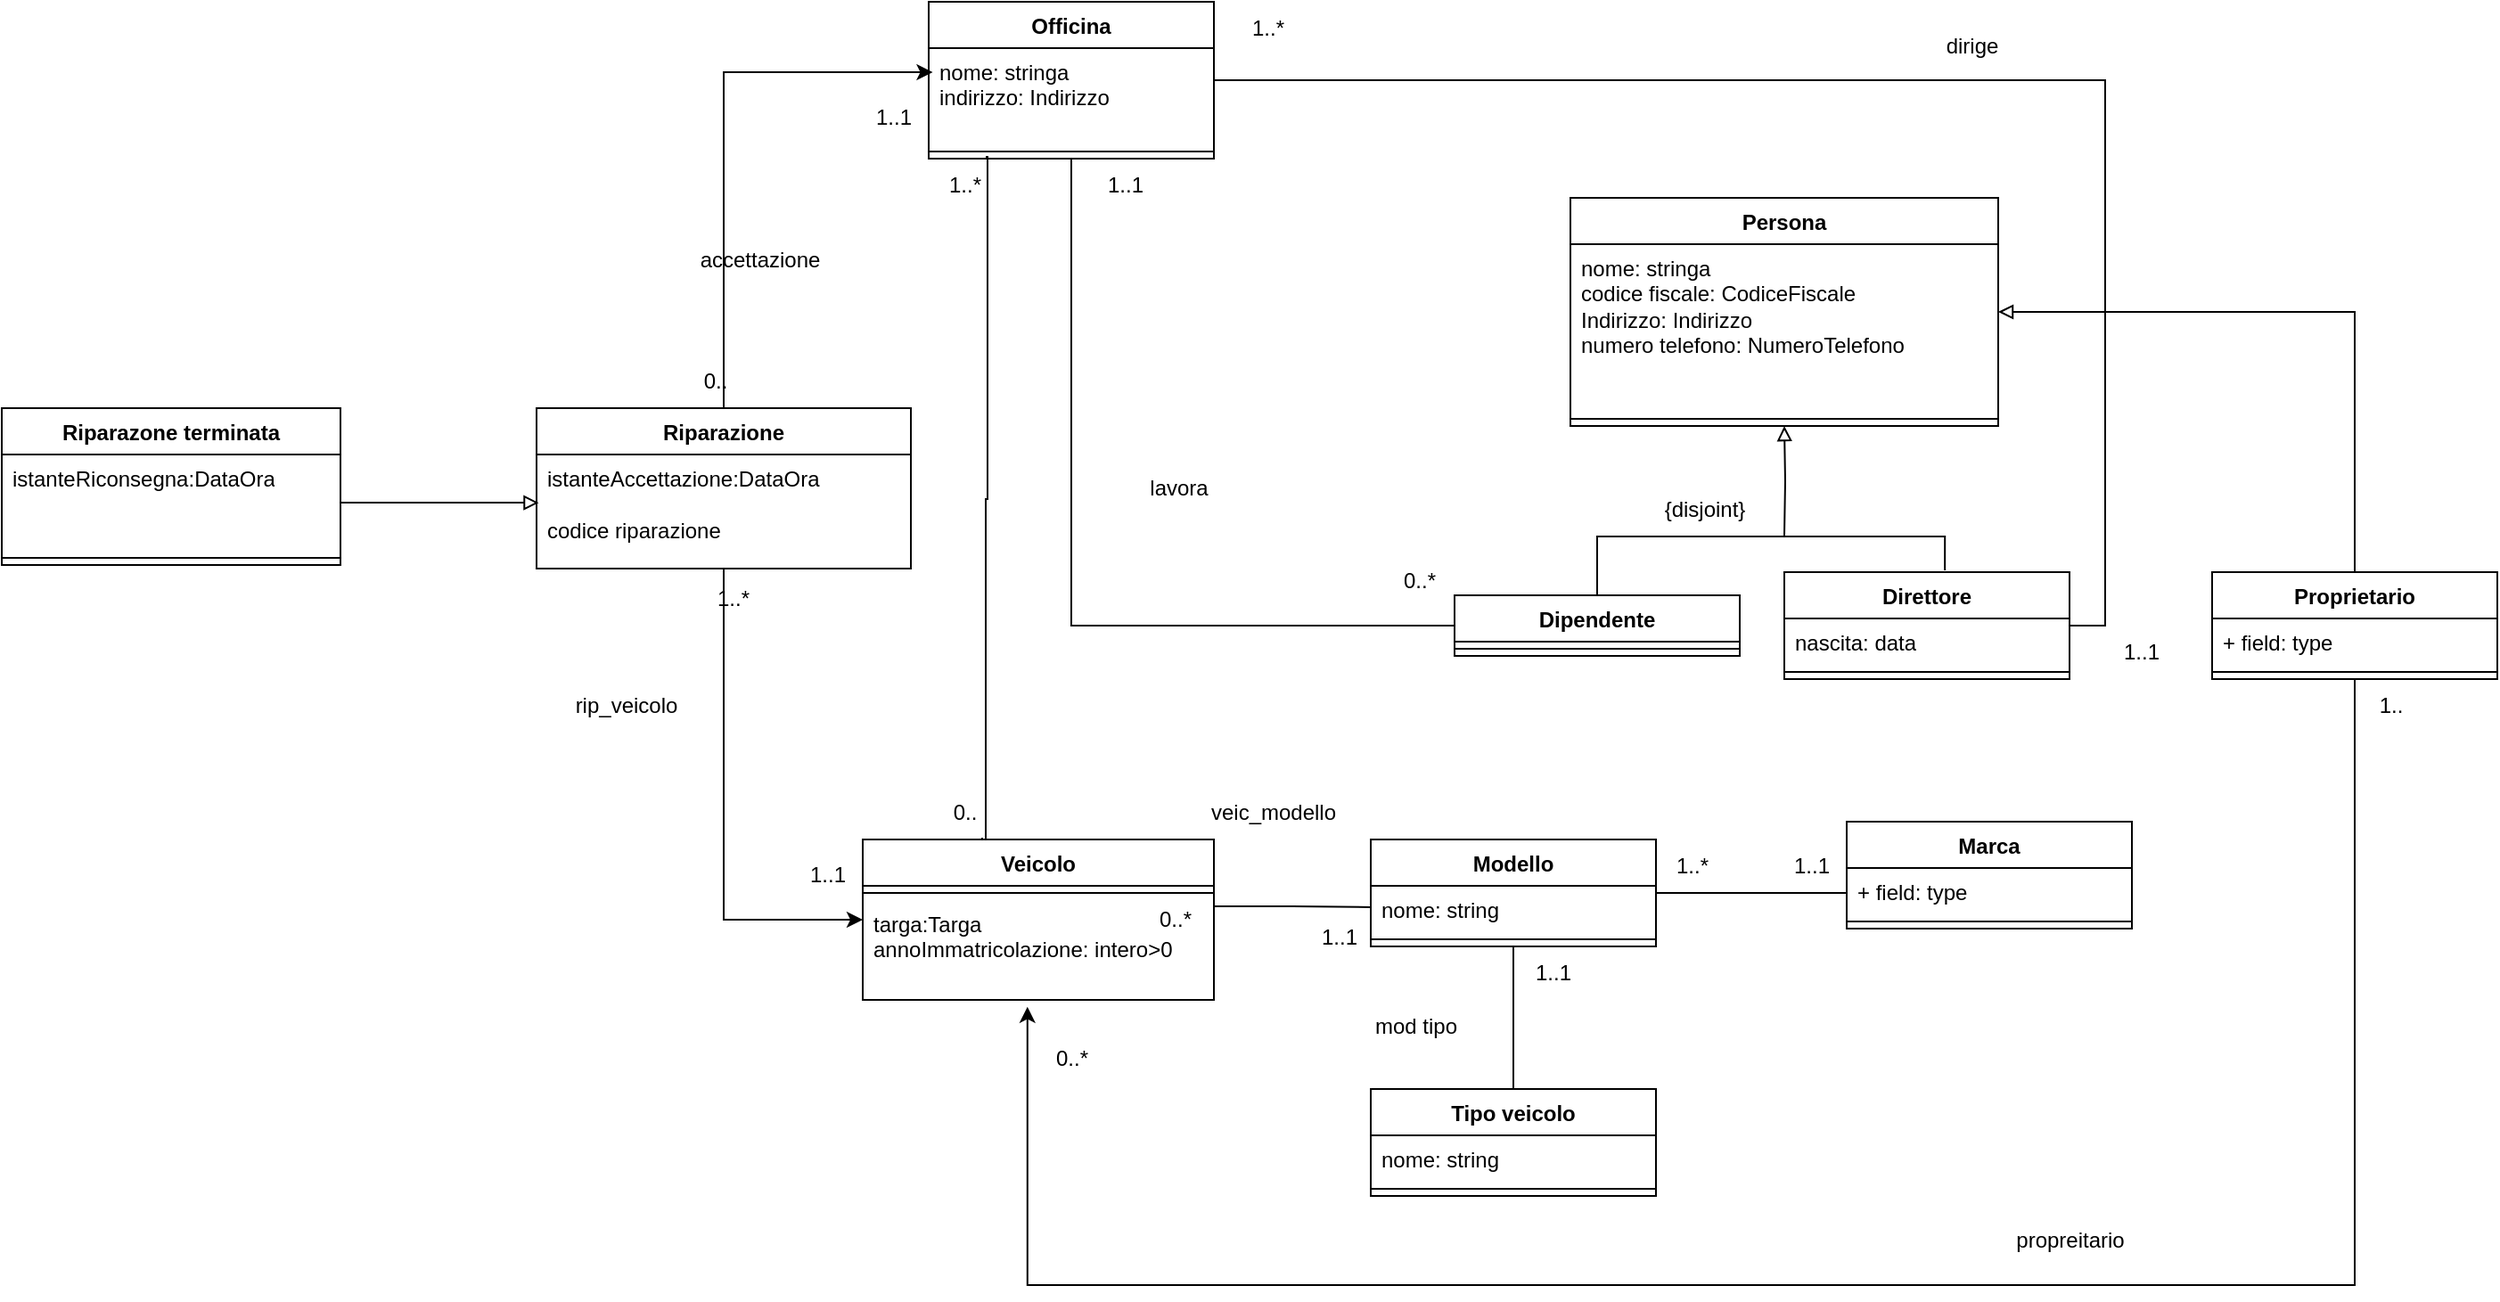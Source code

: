 <mxfile version="21.5.0" type="device">
  <diagram name="Page-1" id="vKJgKZNnyDKFaku7WMa4">
    <mxGraphModel dx="2450" dy="946" grid="1" gridSize="10" guides="1" tooltips="1" connect="1" arrows="1" fold="1" page="1" pageScale="1" pageWidth="850" pageHeight="1100" math="0" shadow="0">
      <root>
        <mxCell id="0" />
        <mxCell id="1" parent="0" />
        <mxCell id="PCnRKQrJ0jfSyrjNcoq8-22" style="edgeStyle=orthogonalEdgeStyle;rounded=0;orthogonalLoop=1;jettySize=auto;html=1;exitX=0.5;exitY=1;exitDx=0;exitDy=0;endArrow=block;endFill=0;entryX=0.5;entryY=1;entryDx=0;entryDy=0;" edge="1" parent="1" target="PCnRKQrJ0jfSyrjNcoq8-1">
          <mxGeometry relative="1" as="geometry">
            <mxPoint x="610" y="390" as="sourcePoint" />
          </mxGeometry>
        </mxCell>
        <mxCell id="PCnRKQrJ0jfSyrjNcoq8-1" value="Persona" style="swimlane;fontStyle=1;align=center;verticalAlign=top;childLayout=stackLayout;horizontal=1;startSize=26;horizontalStack=0;resizeParent=1;resizeParentMax=0;resizeLast=0;collapsible=1;marginBottom=0;whiteSpace=wrap;html=1;" vertex="1" parent="1">
          <mxGeometry x="490" y="200" width="240" height="128" as="geometry" />
        </mxCell>
        <mxCell id="PCnRKQrJ0jfSyrjNcoq8-2" value="&lt;div&gt;nome: stringa&lt;div&gt;codice fiscale: CodiceFiscale&lt;br&gt;&lt;/div&gt;&lt;div&gt;Indirizzo: Indirizzo&lt;/div&gt;numero telefono: NumeroTelefono&lt;/div&gt;" style="text;strokeColor=none;fillColor=none;align=left;verticalAlign=top;spacingLeft=4;spacingRight=4;overflow=hidden;rotatable=0;points=[[0,0.5],[1,0.5]];portConstraint=eastwest;whiteSpace=wrap;html=1;" vertex="1" parent="PCnRKQrJ0jfSyrjNcoq8-1">
          <mxGeometry y="26" width="240" height="94" as="geometry" />
        </mxCell>
        <mxCell id="PCnRKQrJ0jfSyrjNcoq8-3" value="" style="line;strokeWidth=1;fillColor=none;align=left;verticalAlign=middle;spacingTop=-1;spacingLeft=3;spacingRight=3;rotatable=0;labelPosition=right;points=[];portConstraint=eastwest;strokeColor=inherit;" vertex="1" parent="PCnRKQrJ0jfSyrjNcoq8-1">
          <mxGeometry y="120" width="240" height="8" as="geometry" />
        </mxCell>
        <mxCell id="PCnRKQrJ0jfSyrjNcoq8-5" value="Direttore" style="swimlane;fontStyle=1;align=center;verticalAlign=top;childLayout=stackLayout;horizontal=1;startSize=26;horizontalStack=0;resizeParent=1;resizeParentMax=0;resizeLast=0;collapsible=1;marginBottom=0;whiteSpace=wrap;html=1;" vertex="1" parent="1">
          <mxGeometry x="610" y="410" width="160" height="60" as="geometry" />
        </mxCell>
        <mxCell id="PCnRKQrJ0jfSyrjNcoq8-6" value="nascita: data" style="text;strokeColor=none;fillColor=none;align=left;verticalAlign=top;spacingLeft=4;spacingRight=4;overflow=hidden;rotatable=0;points=[[0,0.5],[1,0.5]];portConstraint=eastwest;whiteSpace=wrap;html=1;" vertex="1" parent="PCnRKQrJ0jfSyrjNcoq8-5">
          <mxGeometry y="26" width="160" height="26" as="geometry" />
        </mxCell>
        <mxCell id="PCnRKQrJ0jfSyrjNcoq8-7" value="" style="line;strokeWidth=1;fillColor=none;align=left;verticalAlign=middle;spacingTop=-1;spacingLeft=3;spacingRight=3;rotatable=0;labelPosition=right;points=[];portConstraint=eastwest;strokeColor=inherit;" vertex="1" parent="PCnRKQrJ0jfSyrjNcoq8-5">
          <mxGeometry y="52" width="160" height="8" as="geometry" />
        </mxCell>
        <mxCell id="PCnRKQrJ0jfSyrjNcoq8-15" style="edgeStyle=orthogonalEdgeStyle;rounded=0;orthogonalLoop=1;jettySize=auto;html=1;exitX=1;exitY=0.5;exitDx=0;exitDy=0;entryX=1;entryY=0.5;entryDx=0;entryDy=0;endArrow=none;endFill=0;" edge="1" parent="1" source="PCnRKQrJ0jfSyrjNcoq8-11" target="PCnRKQrJ0jfSyrjNcoq8-5">
          <mxGeometry relative="1" as="geometry" />
        </mxCell>
        <mxCell id="PCnRKQrJ0jfSyrjNcoq8-20" style="edgeStyle=orthogonalEdgeStyle;rounded=0;orthogonalLoop=1;jettySize=auto;html=1;exitX=0.5;exitY=1;exitDx=0;exitDy=0;entryX=0;entryY=0.5;entryDx=0;entryDy=0;endArrow=none;endFill=0;" edge="1" parent="1" source="PCnRKQrJ0jfSyrjNcoq8-11" target="PCnRKQrJ0jfSyrjNcoq8-17">
          <mxGeometry relative="1" as="geometry" />
        </mxCell>
        <mxCell id="PCnRKQrJ0jfSyrjNcoq8-11" value="Officina" style="swimlane;fontStyle=1;align=center;verticalAlign=top;childLayout=stackLayout;horizontal=1;startSize=26;horizontalStack=0;resizeParent=1;resizeParentMax=0;resizeLast=0;collapsible=1;marginBottom=0;whiteSpace=wrap;html=1;" vertex="1" parent="1">
          <mxGeometry x="130" y="90" width="160" height="88" as="geometry" />
        </mxCell>
        <mxCell id="PCnRKQrJ0jfSyrjNcoq8-12" value="&lt;div&gt;nome: stringa&lt;/div&gt;&lt;div&gt;indirizzo: Indirizzo&lt;/div&gt;" style="text;strokeColor=none;fillColor=none;align=left;verticalAlign=top;spacingLeft=4;spacingRight=4;overflow=hidden;rotatable=0;points=[[0,0.5],[1,0.5]];portConstraint=eastwest;whiteSpace=wrap;html=1;" vertex="1" parent="PCnRKQrJ0jfSyrjNcoq8-11">
          <mxGeometry y="26" width="160" height="54" as="geometry" />
        </mxCell>
        <mxCell id="PCnRKQrJ0jfSyrjNcoq8-13" value="" style="line;strokeWidth=1;fillColor=none;align=left;verticalAlign=middle;spacingTop=-1;spacingLeft=3;spacingRight=3;rotatable=0;labelPosition=right;points=[];portConstraint=eastwest;strokeColor=inherit;" vertex="1" parent="PCnRKQrJ0jfSyrjNcoq8-11">
          <mxGeometry y="80" width="160" height="8" as="geometry" />
        </mxCell>
        <mxCell id="PCnRKQrJ0jfSyrjNcoq8-16" value="dirige" style="text;html=1;align=center;verticalAlign=middle;resizable=0;points=[];autosize=1;strokeColor=none;fillColor=none;" vertex="1" parent="1">
          <mxGeometry x="690" y="100" width="50" height="30" as="geometry" />
        </mxCell>
        <mxCell id="PCnRKQrJ0jfSyrjNcoq8-21" style="edgeStyle=orthogonalEdgeStyle;rounded=0;orthogonalLoop=1;jettySize=auto;html=1;exitX=0.5;exitY=0;exitDx=0;exitDy=0;entryX=0.563;entryY=-0.017;entryDx=0;entryDy=0;entryPerimeter=0;endArrow=none;endFill=0;" edge="1" parent="1" source="PCnRKQrJ0jfSyrjNcoq8-17" target="PCnRKQrJ0jfSyrjNcoq8-5">
          <mxGeometry relative="1" as="geometry" />
        </mxCell>
        <mxCell id="PCnRKQrJ0jfSyrjNcoq8-17" value="Dipendente" style="swimlane;fontStyle=1;align=center;verticalAlign=top;childLayout=stackLayout;horizontal=1;startSize=26;horizontalStack=0;resizeParent=1;resizeParentMax=0;resizeLast=0;collapsible=1;marginBottom=0;whiteSpace=wrap;html=1;" vertex="1" parent="1">
          <mxGeometry x="425" y="423" width="160" height="34" as="geometry" />
        </mxCell>
        <mxCell id="PCnRKQrJ0jfSyrjNcoq8-19" value="" style="line;strokeWidth=1;fillColor=none;align=left;verticalAlign=middle;spacingTop=-1;spacingLeft=3;spacingRight=3;rotatable=0;labelPosition=right;points=[];portConstraint=eastwest;strokeColor=inherit;" vertex="1" parent="PCnRKQrJ0jfSyrjNcoq8-17">
          <mxGeometry y="26" width="160" height="8" as="geometry" />
        </mxCell>
        <mxCell id="PCnRKQrJ0jfSyrjNcoq8-23" value="{disjoint}" style="text;html=1;align=center;verticalAlign=middle;resizable=0;points=[];autosize=1;strokeColor=none;fillColor=none;" vertex="1" parent="1">
          <mxGeometry x="530" y="360" width="70" height="30" as="geometry" />
        </mxCell>
        <mxCell id="PCnRKQrJ0jfSyrjNcoq8-24" value="1..*" style="text;html=1;align=center;verticalAlign=middle;resizable=0;points=[];autosize=1;strokeColor=none;fillColor=none;" vertex="1" parent="1">
          <mxGeometry x="300" y="90" width="40" height="30" as="geometry" />
        </mxCell>
        <mxCell id="PCnRKQrJ0jfSyrjNcoq8-25" value="1..1" style="text;html=1;align=center;verticalAlign=middle;resizable=0;points=[];autosize=1;strokeColor=none;fillColor=none;" vertex="1" parent="1">
          <mxGeometry x="790" y="440" width="40" height="30" as="geometry" />
        </mxCell>
        <mxCell id="PCnRKQrJ0jfSyrjNcoq8-26" value="0..*" style="text;html=1;align=center;verticalAlign=middle;resizable=0;points=[];autosize=1;strokeColor=none;fillColor=none;" vertex="1" parent="1">
          <mxGeometry x="385" y="400" width="40" height="30" as="geometry" />
        </mxCell>
        <mxCell id="PCnRKQrJ0jfSyrjNcoq8-27" value="1..1" style="text;html=1;align=center;verticalAlign=middle;resizable=0;points=[];autosize=1;strokeColor=none;fillColor=none;" vertex="1" parent="1">
          <mxGeometry x="220" y="178" width="40" height="30" as="geometry" />
        </mxCell>
        <mxCell id="PCnRKQrJ0jfSyrjNcoq8-28" value="lavora" style="text;html=1;align=center;verticalAlign=middle;resizable=0;points=[];autosize=1;strokeColor=none;fillColor=none;" vertex="1" parent="1">
          <mxGeometry x="240" y="348" width="60" height="30" as="geometry" />
        </mxCell>
        <mxCell id="PCnRKQrJ0jfSyrjNcoq8-37" style="edgeStyle=orthogonalEdgeStyle;rounded=0;orthogonalLoop=1;jettySize=auto;html=1;exitX=1;exitY=0.5;exitDx=0;exitDy=0;entryX=-0.006;entryY=0.154;entryDx=0;entryDy=0;entryPerimeter=0;endArrow=none;endFill=0;" edge="1" parent="1">
          <mxGeometry relative="1" as="geometry">
            <mxPoint x="290.0" y="597.5" as="sourcePoint" />
            <mxPoint x="377.04" y="582.504" as="targetPoint" />
            <Array as="points">
              <mxPoint x="334" y="598" />
              <mxPoint x="378" y="598" />
              <mxPoint x="378" y="583" />
            </Array>
          </mxGeometry>
        </mxCell>
        <mxCell id="PCnRKQrJ0jfSyrjNcoq8-67" style="edgeStyle=orthogonalEdgeStyle;rounded=0;orthogonalLoop=1;jettySize=auto;html=1;exitX=0.5;exitY=0;exitDx=0;exitDy=0;entryX=0.25;entryY=1;entryDx=0;entryDy=0;endArrow=none;endFill=0;" edge="1" parent="1">
          <mxGeometry relative="1" as="geometry">
            <mxPoint x="160" y="559" as="sourcePoint" />
            <mxPoint x="162" y="177.0" as="targetPoint" />
            <Array as="points">
              <mxPoint x="160" y="560" />
              <mxPoint x="162" y="560" />
              <mxPoint x="162" y="369" />
              <mxPoint x="163" y="369" />
              <mxPoint x="163" y="177" />
            </Array>
          </mxGeometry>
        </mxCell>
        <mxCell id="PCnRKQrJ0jfSyrjNcoq8-29" value="Veicolo" style="swimlane;fontStyle=1;align=center;verticalAlign=top;childLayout=stackLayout;horizontal=1;startSize=26;horizontalStack=0;resizeParent=1;resizeParentMax=0;resizeLast=0;collapsible=1;marginBottom=0;whiteSpace=wrap;html=1;" vertex="1" parent="1">
          <mxGeometry x="93" y="560" width="197" height="90" as="geometry" />
        </mxCell>
        <mxCell id="PCnRKQrJ0jfSyrjNcoq8-31" value="" style="line;strokeWidth=1;fillColor=none;align=left;verticalAlign=middle;spacingTop=-1;spacingLeft=3;spacingRight=3;rotatable=0;labelPosition=right;points=[];portConstraint=eastwest;strokeColor=inherit;" vertex="1" parent="PCnRKQrJ0jfSyrjNcoq8-29">
          <mxGeometry y="26" width="197" height="8" as="geometry" />
        </mxCell>
        <mxCell id="PCnRKQrJ0jfSyrjNcoq8-30" value="&lt;div&gt;targa:Targa&lt;/div&gt;&lt;div&gt;annoImmatricolazione: intero&amp;gt;0&lt;br&gt;&lt;/div&gt;" style="text;strokeColor=none;fillColor=none;align=left;verticalAlign=top;spacingLeft=4;spacingRight=4;overflow=hidden;rotatable=0;points=[[0,0.5],[1,0.5]];portConstraint=eastwest;whiteSpace=wrap;html=1;" vertex="1" parent="PCnRKQrJ0jfSyrjNcoq8-29">
          <mxGeometry y="34" width="197" height="56" as="geometry" />
        </mxCell>
        <mxCell id="PCnRKQrJ0jfSyrjNcoq8-48" style="edgeStyle=orthogonalEdgeStyle;rounded=0;orthogonalLoop=1;jettySize=auto;html=1;exitX=1;exitY=0.5;exitDx=0;exitDy=0;entryX=0;entryY=0.5;entryDx=0;entryDy=0;endArrow=none;endFill=0;" edge="1" parent="1" source="PCnRKQrJ0jfSyrjNcoq8-33" target="PCnRKQrJ0jfSyrjNcoq8-45">
          <mxGeometry relative="1" as="geometry">
            <Array as="points">
              <mxPoint x="645" y="590" />
            </Array>
          </mxGeometry>
        </mxCell>
        <mxCell id="PCnRKQrJ0jfSyrjNcoq8-55" style="edgeStyle=orthogonalEdgeStyle;rounded=0;orthogonalLoop=1;jettySize=auto;html=1;exitX=0.5;exitY=1;exitDx=0;exitDy=0;entryX=0.5;entryY=0;entryDx=0;entryDy=0;endArrow=none;endFill=0;" edge="1" parent="1" source="PCnRKQrJ0jfSyrjNcoq8-33" target="PCnRKQrJ0jfSyrjNcoq8-51">
          <mxGeometry relative="1" as="geometry" />
        </mxCell>
        <mxCell id="PCnRKQrJ0jfSyrjNcoq8-33" value="Modello" style="swimlane;fontStyle=1;align=center;verticalAlign=top;childLayout=stackLayout;horizontal=1;startSize=26;horizontalStack=0;resizeParent=1;resizeParentMax=0;resizeLast=0;collapsible=1;marginBottom=0;whiteSpace=wrap;html=1;" vertex="1" parent="1">
          <mxGeometry x="378" y="560" width="160" height="60" as="geometry" />
        </mxCell>
        <mxCell id="PCnRKQrJ0jfSyrjNcoq8-34" value="nome: string" style="text;strokeColor=none;fillColor=none;align=left;verticalAlign=top;spacingLeft=4;spacingRight=4;overflow=hidden;rotatable=0;points=[[0,0.5],[1,0.5]];portConstraint=eastwest;whiteSpace=wrap;html=1;" vertex="1" parent="PCnRKQrJ0jfSyrjNcoq8-33">
          <mxGeometry y="26" width="160" height="26" as="geometry" />
        </mxCell>
        <mxCell id="PCnRKQrJ0jfSyrjNcoq8-35" value="" style="line;strokeWidth=1;fillColor=none;align=left;verticalAlign=middle;spacingTop=-1;spacingLeft=3;spacingRight=3;rotatable=0;labelPosition=right;points=[];portConstraint=eastwest;strokeColor=inherit;" vertex="1" parent="PCnRKQrJ0jfSyrjNcoq8-33">
          <mxGeometry y="52" width="160" height="8" as="geometry" />
        </mxCell>
        <mxCell id="PCnRKQrJ0jfSyrjNcoq8-39" value="veic_modello" style="text;html=1;align=center;verticalAlign=middle;resizable=0;points=[];autosize=1;strokeColor=none;fillColor=none;" vertex="1" parent="1">
          <mxGeometry x="278" y="530" width="90" height="30" as="geometry" />
        </mxCell>
        <mxCell id="PCnRKQrJ0jfSyrjNcoq8-40" value="1..1" style="text;html=1;align=center;verticalAlign=middle;resizable=0;points=[];autosize=1;strokeColor=none;fillColor=none;" vertex="1" parent="1">
          <mxGeometry x="340" y="600" width="40" height="30" as="geometry" />
        </mxCell>
        <mxCell id="PCnRKQrJ0jfSyrjNcoq8-43" value="0..*" style="text;html=1;align=center;verticalAlign=middle;resizable=0;points=[];autosize=1;strokeColor=none;fillColor=none;" vertex="1" parent="1">
          <mxGeometry x="248" y="590" width="40" height="30" as="geometry" />
        </mxCell>
        <mxCell id="PCnRKQrJ0jfSyrjNcoq8-44" value="Marca" style="swimlane;fontStyle=1;align=center;verticalAlign=top;childLayout=stackLayout;horizontal=1;startSize=26;horizontalStack=0;resizeParent=1;resizeParentMax=0;resizeLast=0;collapsible=1;marginBottom=0;whiteSpace=wrap;html=1;" vertex="1" parent="1">
          <mxGeometry x="645" y="550" width="160" height="60" as="geometry" />
        </mxCell>
        <mxCell id="PCnRKQrJ0jfSyrjNcoq8-45" value="+ field: type" style="text;strokeColor=none;fillColor=none;align=left;verticalAlign=top;spacingLeft=4;spacingRight=4;overflow=hidden;rotatable=0;points=[[0,0.5],[1,0.5]];portConstraint=eastwest;whiteSpace=wrap;html=1;" vertex="1" parent="PCnRKQrJ0jfSyrjNcoq8-44">
          <mxGeometry y="26" width="160" height="26" as="geometry" />
        </mxCell>
        <mxCell id="PCnRKQrJ0jfSyrjNcoq8-46" value="" style="line;strokeWidth=1;fillColor=none;align=left;verticalAlign=middle;spacingTop=-1;spacingLeft=3;spacingRight=3;rotatable=0;labelPosition=right;points=[];portConstraint=eastwest;strokeColor=inherit;" vertex="1" parent="PCnRKQrJ0jfSyrjNcoq8-44">
          <mxGeometry y="52" width="160" height="8" as="geometry" />
        </mxCell>
        <mxCell id="PCnRKQrJ0jfSyrjNcoq8-49" value="1..1" style="text;html=1;align=center;verticalAlign=middle;resizable=0;points=[];autosize=1;strokeColor=none;fillColor=none;" vertex="1" parent="1">
          <mxGeometry x="605" y="560" width="40" height="30" as="geometry" />
        </mxCell>
        <mxCell id="PCnRKQrJ0jfSyrjNcoq8-50" value="1..*" style="text;html=1;align=center;verticalAlign=middle;resizable=0;points=[];autosize=1;strokeColor=none;fillColor=none;" vertex="1" parent="1">
          <mxGeometry x="538" y="560" width="40" height="30" as="geometry" />
        </mxCell>
        <mxCell id="PCnRKQrJ0jfSyrjNcoq8-51" value="Tipo veicolo" style="swimlane;fontStyle=1;align=center;verticalAlign=top;childLayout=stackLayout;horizontal=1;startSize=26;horizontalStack=0;resizeParent=1;resizeParentMax=0;resizeLast=0;collapsible=1;marginBottom=0;whiteSpace=wrap;html=1;" vertex="1" parent="1">
          <mxGeometry x="378" y="700" width="160" height="60" as="geometry" />
        </mxCell>
        <mxCell id="PCnRKQrJ0jfSyrjNcoq8-52" value="nome: string" style="text;strokeColor=none;fillColor=none;align=left;verticalAlign=top;spacingLeft=4;spacingRight=4;overflow=hidden;rotatable=0;points=[[0,0.5],[1,0.5]];portConstraint=eastwest;whiteSpace=wrap;html=1;" vertex="1" parent="PCnRKQrJ0jfSyrjNcoq8-51">
          <mxGeometry y="26" width="160" height="26" as="geometry" />
        </mxCell>
        <mxCell id="PCnRKQrJ0jfSyrjNcoq8-53" value="" style="line;strokeWidth=1;fillColor=none;align=left;verticalAlign=middle;spacingTop=-1;spacingLeft=3;spacingRight=3;rotatable=0;labelPosition=right;points=[];portConstraint=eastwest;strokeColor=inherit;" vertex="1" parent="PCnRKQrJ0jfSyrjNcoq8-51">
          <mxGeometry y="52" width="160" height="8" as="geometry" />
        </mxCell>
        <mxCell id="PCnRKQrJ0jfSyrjNcoq8-56" value="mod tipo" style="text;html=1;align=center;verticalAlign=middle;resizable=0;points=[];autosize=1;strokeColor=none;fillColor=none;" vertex="1" parent="1">
          <mxGeometry x="368" y="650" width="70" height="30" as="geometry" />
        </mxCell>
        <mxCell id="PCnRKQrJ0jfSyrjNcoq8-59" value="1..1" style="text;html=1;align=center;verticalAlign=middle;resizable=0;points=[];autosize=1;strokeColor=none;fillColor=none;" vertex="1" parent="1">
          <mxGeometry x="460" y="620" width="40" height="30" as="geometry" />
        </mxCell>
        <mxCell id="PCnRKQrJ0jfSyrjNcoq8-69" style="edgeStyle=orthogonalEdgeStyle;rounded=0;orthogonalLoop=1;jettySize=auto;html=1;entryX=0.014;entryY=0.25;entryDx=0;entryDy=0;entryPerimeter=0;" edge="1" parent="1" source="PCnRKQrJ0jfSyrjNcoq8-62" target="PCnRKQrJ0jfSyrjNcoq8-12">
          <mxGeometry relative="1" as="geometry" />
        </mxCell>
        <mxCell id="PCnRKQrJ0jfSyrjNcoq8-70" style="edgeStyle=orthogonalEdgeStyle;rounded=0;orthogonalLoop=1;jettySize=auto;html=1;exitX=0.5;exitY=1;exitDx=0;exitDy=0;entryX=0;entryY=0.5;entryDx=0;entryDy=0;" edge="1" parent="1" source="PCnRKQrJ0jfSyrjNcoq8-62" target="PCnRKQrJ0jfSyrjNcoq8-29">
          <mxGeometry relative="1" as="geometry" />
        </mxCell>
        <mxCell id="PCnRKQrJ0jfSyrjNcoq8-62" value="Riparazione" style="swimlane;fontStyle=1;align=center;verticalAlign=top;childLayout=stackLayout;horizontal=1;startSize=26;horizontalStack=0;resizeParent=1;resizeParentMax=0;resizeLast=0;collapsible=1;marginBottom=0;whiteSpace=wrap;html=1;" vertex="1" parent="1">
          <mxGeometry x="-90" y="318" width="210" height="90" as="geometry" />
        </mxCell>
        <mxCell id="PCnRKQrJ0jfSyrjNcoq8-63" value="&lt;div&gt;istanteAccettazione:DataOra&lt;br&gt;&lt;/div&gt;&lt;div&gt;&lt;br&gt;&lt;/div&gt;&lt;div&gt;codice riparazione&lt;br&gt;&lt;/div&gt;" style="text;strokeColor=none;fillColor=none;align=left;verticalAlign=top;spacingLeft=4;spacingRight=4;overflow=hidden;rotatable=0;points=[[0,0.5],[1,0.5]];portConstraint=eastwest;whiteSpace=wrap;html=1;" vertex="1" parent="PCnRKQrJ0jfSyrjNcoq8-62">
          <mxGeometry y="26" width="210" height="64" as="geometry" />
        </mxCell>
        <mxCell id="PCnRKQrJ0jfSyrjNcoq8-64" value="" style="line;strokeWidth=1;fillColor=none;align=left;verticalAlign=middle;spacingTop=-1;spacingLeft=3;spacingRight=3;rotatable=0;labelPosition=right;points=[];portConstraint=eastwest;strokeColor=inherit;" vertex="1" parent="PCnRKQrJ0jfSyrjNcoq8-62">
          <mxGeometry y="90" width="210" as="geometry" />
        </mxCell>
        <mxCell id="PCnRKQrJ0jfSyrjNcoq8-66" value="0.." style="text;html=1;align=center;verticalAlign=middle;resizable=0;points=[];autosize=1;strokeColor=none;fillColor=none;" vertex="1" parent="1">
          <mxGeometry x="130" y="530" width="40" height="30" as="geometry" />
        </mxCell>
        <mxCell id="PCnRKQrJ0jfSyrjNcoq8-68" value="1..*" style="text;html=1;align=center;verticalAlign=middle;resizable=0;points=[];autosize=1;strokeColor=none;fillColor=none;" vertex="1" parent="1">
          <mxGeometry x="130" y="178" width="40" height="30" as="geometry" />
        </mxCell>
        <mxCell id="PCnRKQrJ0jfSyrjNcoq8-71" value="accettazione" style="text;html=1;align=center;verticalAlign=middle;resizable=0;points=[];autosize=1;strokeColor=none;fillColor=none;" vertex="1" parent="1">
          <mxGeometry x="-10" y="220" width="90" height="30" as="geometry" />
        </mxCell>
        <mxCell id="PCnRKQrJ0jfSyrjNcoq8-72" value="1..1" style="text;html=1;align=center;verticalAlign=middle;resizable=0;points=[];autosize=1;strokeColor=none;fillColor=none;" vertex="1" parent="1">
          <mxGeometry x="90" y="140" width="40" height="30" as="geometry" />
        </mxCell>
        <mxCell id="PCnRKQrJ0jfSyrjNcoq8-73" value="0.." style="text;html=1;align=center;verticalAlign=middle;resizable=0;points=[];autosize=1;strokeColor=none;fillColor=none;" vertex="1" parent="1">
          <mxGeometry x="-10" y="288" width="40" height="30" as="geometry" />
        </mxCell>
        <mxCell id="PCnRKQrJ0jfSyrjNcoq8-74" value="rip_veicolo" style="text;html=1;align=center;verticalAlign=middle;resizable=0;points=[];autosize=1;strokeColor=none;fillColor=none;" vertex="1" parent="1">
          <mxGeometry x="-80" y="470" width="80" height="30" as="geometry" />
        </mxCell>
        <mxCell id="PCnRKQrJ0jfSyrjNcoq8-75" value="1..1" style="text;html=1;align=center;verticalAlign=middle;resizable=0;points=[];autosize=1;strokeColor=none;fillColor=none;" vertex="1" parent="1">
          <mxGeometry x="53" y="565" width="40" height="30" as="geometry" />
        </mxCell>
        <mxCell id="PCnRKQrJ0jfSyrjNcoq8-76" value="1..*" style="text;html=1;align=center;verticalAlign=middle;resizable=0;points=[];autosize=1;strokeColor=none;fillColor=none;" vertex="1" parent="1">
          <mxGeometry y="410" width="40" height="30" as="geometry" />
        </mxCell>
        <mxCell id="PCnRKQrJ0jfSyrjNcoq8-85" style="edgeStyle=orthogonalEdgeStyle;rounded=0;orthogonalLoop=1;jettySize=auto;html=1;exitX=0.5;exitY=0;exitDx=0;exitDy=0;entryX=1;entryY=0.5;entryDx=0;entryDy=0;endArrow=block;endFill=0;" edge="1" parent="1" source="PCnRKQrJ0jfSyrjNcoq8-81" target="PCnRKQrJ0jfSyrjNcoq8-1">
          <mxGeometry relative="1" as="geometry" />
        </mxCell>
        <mxCell id="PCnRKQrJ0jfSyrjNcoq8-86" style="edgeStyle=orthogonalEdgeStyle;rounded=0;orthogonalLoop=1;jettySize=auto;html=1;exitX=0.5;exitY=1;exitDx=0;exitDy=0;entryX=0.469;entryY=1.069;entryDx=0;entryDy=0;entryPerimeter=0;" edge="1" parent="1" source="PCnRKQrJ0jfSyrjNcoq8-81" target="PCnRKQrJ0jfSyrjNcoq8-30">
          <mxGeometry relative="1" as="geometry">
            <Array as="points">
              <mxPoint x="930" y="810" />
              <mxPoint x="185" y="810" />
            </Array>
          </mxGeometry>
        </mxCell>
        <mxCell id="PCnRKQrJ0jfSyrjNcoq8-81" value="Proprietario" style="swimlane;fontStyle=1;align=center;verticalAlign=top;childLayout=stackLayout;horizontal=1;startSize=26;horizontalStack=0;resizeParent=1;resizeParentMax=0;resizeLast=0;collapsible=1;marginBottom=0;whiteSpace=wrap;html=1;" vertex="1" parent="1">
          <mxGeometry x="850" y="410" width="160" height="60" as="geometry" />
        </mxCell>
        <mxCell id="PCnRKQrJ0jfSyrjNcoq8-82" value="+ field: type" style="text;strokeColor=none;fillColor=none;align=left;verticalAlign=top;spacingLeft=4;spacingRight=4;overflow=hidden;rotatable=0;points=[[0,0.5],[1,0.5]];portConstraint=eastwest;whiteSpace=wrap;html=1;" vertex="1" parent="PCnRKQrJ0jfSyrjNcoq8-81">
          <mxGeometry y="26" width="160" height="26" as="geometry" />
        </mxCell>
        <mxCell id="PCnRKQrJ0jfSyrjNcoq8-83" value="" style="line;strokeWidth=1;fillColor=none;align=left;verticalAlign=middle;spacingTop=-1;spacingLeft=3;spacingRight=3;rotatable=0;labelPosition=right;points=[];portConstraint=eastwest;strokeColor=inherit;" vertex="1" parent="PCnRKQrJ0jfSyrjNcoq8-81">
          <mxGeometry y="52" width="160" height="8" as="geometry" />
        </mxCell>
        <mxCell id="PCnRKQrJ0jfSyrjNcoq8-87" value="1.." style="text;html=1;align=center;verticalAlign=middle;resizable=0;points=[];autosize=1;strokeColor=none;fillColor=none;" vertex="1" parent="1">
          <mxGeometry x="930" y="470" width="40" height="30" as="geometry" />
        </mxCell>
        <mxCell id="PCnRKQrJ0jfSyrjNcoq8-88" value="propreitario" style="text;html=1;align=center;verticalAlign=middle;resizable=0;points=[];autosize=1;strokeColor=none;fillColor=none;" vertex="1" parent="1">
          <mxGeometry x="730" y="770" width="80" height="30" as="geometry" />
        </mxCell>
        <mxCell id="PCnRKQrJ0jfSyrjNcoq8-89" value="0..*" style="text;html=1;align=center;verticalAlign=middle;resizable=0;points=[];autosize=1;strokeColor=none;fillColor=none;" vertex="1" parent="1">
          <mxGeometry x="190" y="668" width="40" height="30" as="geometry" />
        </mxCell>
        <mxCell id="PCnRKQrJ0jfSyrjNcoq8-92" value="Riparazone terminata" style="swimlane;fontStyle=1;align=center;verticalAlign=top;childLayout=stackLayout;horizontal=1;startSize=26;horizontalStack=0;resizeParent=1;resizeParentMax=0;resizeLast=0;collapsible=1;marginBottom=0;whiteSpace=wrap;html=1;" vertex="1" parent="1">
          <mxGeometry x="-390" y="318" width="190" height="88" as="geometry" />
        </mxCell>
        <mxCell id="PCnRKQrJ0jfSyrjNcoq8-93" value="istanteRiconsegna:DataOra" style="text;strokeColor=none;fillColor=none;align=left;verticalAlign=top;spacingLeft=4;spacingRight=4;overflow=hidden;rotatable=0;points=[[0,0.5],[1,0.5]];portConstraint=eastwest;whiteSpace=wrap;html=1;" vertex="1" parent="PCnRKQrJ0jfSyrjNcoq8-92">
          <mxGeometry y="26" width="190" height="54" as="geometry" />
        </mxCell>
        <mxCell id="PCnRKQrJ0jfSyrjNcoq8-94" value="" style="line;strokeWidth=1;fillColor=none;align=left;verticalAlign=middle;spacingTop=-1;spacingLeft=3;spacingRight=3;rotatable=0;labelPosition=right;points=[];portConstraint=eastwest;strokeColor=inherit;" vertex="1" parent="PCnRKQrJ0jfSyrjNcoq8-92">
          <mxGeometry y="80" width="190" height="8" as="geometry" />
        </mxCell>
        <mxCell id="PCnRKQrJ0jfSyrjNcoq8-97" style="edgeStyle=orthogonalEdgeStyle;rounded=0;orthogonalLoop=1;jettySize=auto;html=1;exitX=1;exitY=0.5;exitDx=0;exitDy=0;entryX=0.006;entryY=0.423;entryDx=0;entryDy=0;entryPerimeter=0;endArrow=block;endFill=0;" edge="1" parent="1" source="PCnRKQrJ0jfSyrjNcoq8-93" target="PCnRKQrJ0jfSyrjNcoq8-63">
          <mxGeometry relative="1" as="geometry" />
        </mxCell>
      </root>
    </mxGraphModel>
  </diagram>
</mxfile>

